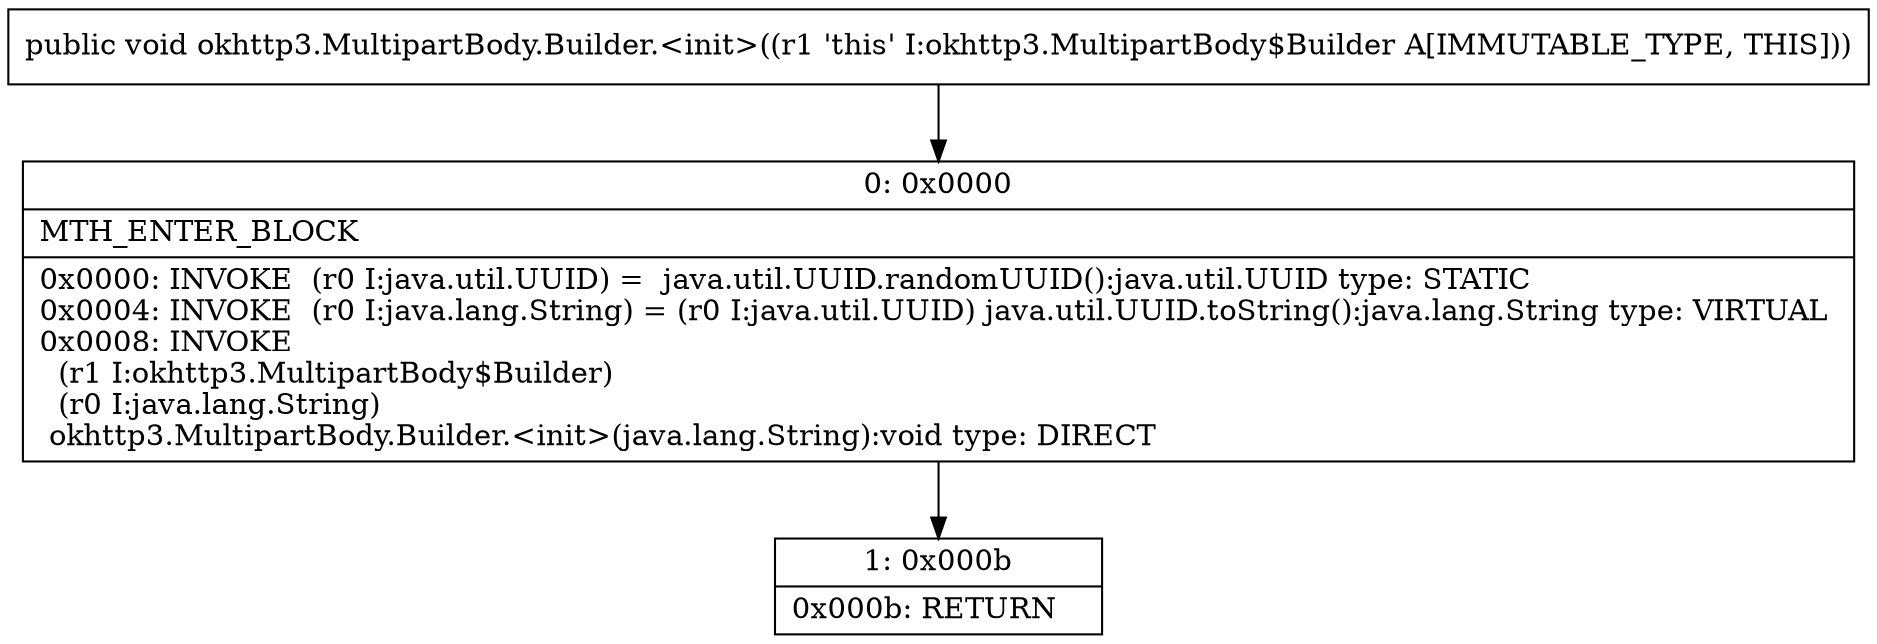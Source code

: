 digraph "CFG forokhttp3.MultipartBody.Builder.\<init\>()V" {
Node_0 [shape=record,label="{0\:\ 0x0000|MTH_ENTER_BLOCK\l|0x0000: INVOKE  (r0 I:java.util.UUID) =  java.util.UUID.randomUUID():java.util.UUID type: STATIC \l0x0004: INVOKE  (r0 I:java.lang.String) = (r0 I:java.util.UUID) java.util.UUID.toString():java.lang.String type: VIRTUAL \l0x0008: INVOKE  \l  (r1 I:okhttp3.MultipartBody$Builder)\l  (r0 I:java.lang.String)\l okhttp3.MultipartBody.Builder.\<init\>(java.lang.String):void type: DIRECT \l}"];
Node_1 [shape=record,label="{1\:\ 0x000b|0x000b: RETURN   \l}"];
MethodNode[shape=record,label="{public void okhttp3.MultipartBody.Builder.\<init\>((r1 'this' I:okhttp3.MultipartBody$Builder A[IMMUTABLE_TYPE, THIS])) }"];
MethodNode -> Node_0;
Node_0 -> Node_1;
}

